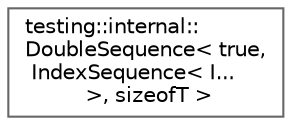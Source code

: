 digraph "Graphical Class Hierarchy"
{
 // LATEX_PDF_SIZE
  bgcolor="transparent";
  edge [fontname=Helvetica,fontsize=10,labelfontname=Helvetica,labelfontsize=10];
  node [fontname=Helvetica,fontsize=10,shape=box,height=0.2,width=0.4];
  rankdir="LR";
  Node0 [id="Node000000",label="testing::internal::\lDoubleSequence\< true,\l IndexSequence\< I...\l \>, sizeofT \>",height=0.2,width=0.4,color="grey40", fillcolor="white", style="filled",URL="$structtesting_1_1internal_1_1_double_sequence_3_01true_00_01_index_sequence_3_01_i_8_8_8_01_4_00_01sizeof_t_01_4.html",tooltip=" "];
}
